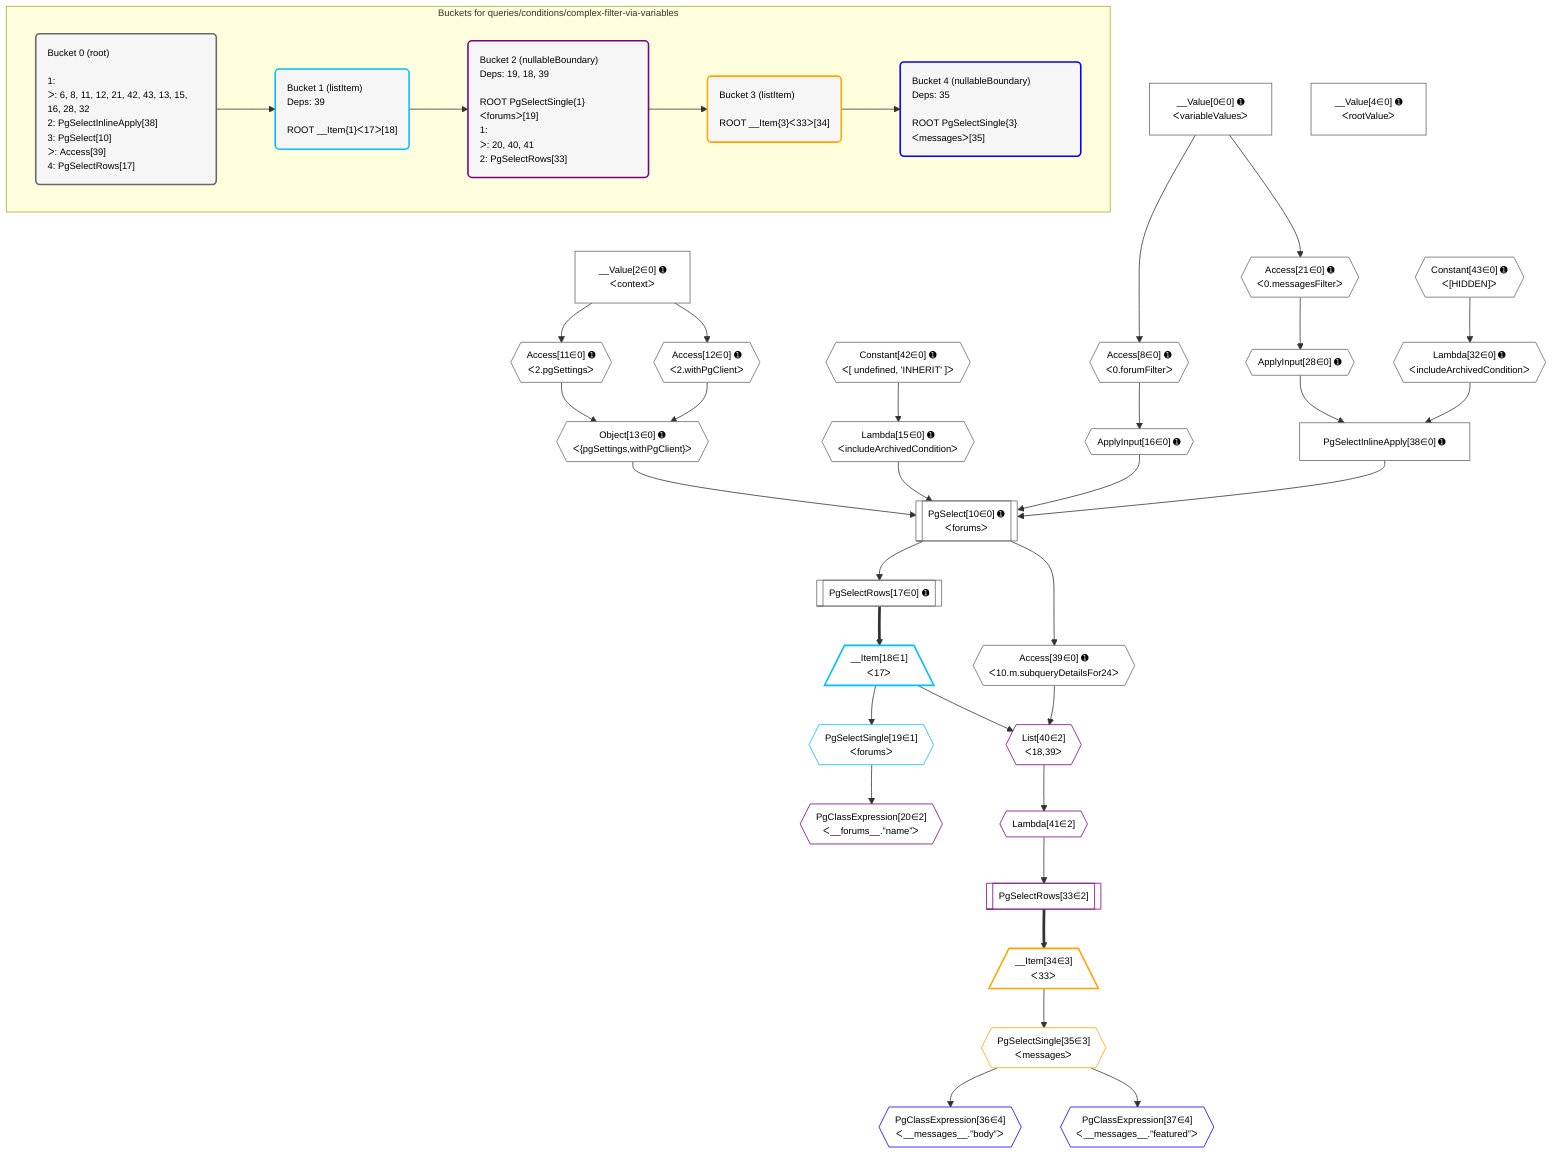 %%{init: {'themeVariables': { 'fontSize': '12px'}}}%%
graph TD
    classDef path fill:#eee,stroke:#000,color:#000
    classDef plan fill:#fff,stroke-width:1px,color:#000
    classDef itemplan fill:#fff,stroke-width:2px,color:#000
    classDef unbatchedplan fill:#dff,stroke-width:1px,color:#000
    classDef sideeffectplan fill:#fcc,stroke-width:2px,color:#000
    classDef bucket fill:#f6f6f6,color:#000,stroke-width:2px,text-align:left


    %% plan dependencies
    PgSelect10[["PgSelect[10∈0] ➊<br />ᐸforumsᐳ"]]:::plan
    Object13{{"Object[13∈0] ➊<br />ᐸ{pgSettings,withPgClient}ᐳ"}}:::plan
    Lambda15{{"Lambda[15∈0] ➊<br />ᐸincludeArchivedConditionᐳ"}}:::plan
    ApplyInput16{{"ApplyInput[16∈0] ➊"}}:::plan
    PgSelectInlineApply38["PgSelectInlineApply[38∈0] ➊"]:::plan
    Object13 & Lambda15 & ApplyInput16 & PgSelectInlineApply38 --> PgSelect10
    ApplyInput28{{"ApplyInput[28∈0] ➊"}}:::plan
    Lambda32{{"Lambda[32∈0] ➊<br />ᐸincludeArchivedConditionᐳ"}}:::plan
    ApplyInput28 & Lambda32 --> PgSelectInlineApply38
    Access11{{"Access[11∈0] ➊<br />ᐸ2.pgSettingsᐳ"}}:::plan
    Access12{{"Access[12∈0] ➊<br />ᐸ2.withPgClientᐳ"}}:::plan
    Access11 & Access12 --> Object13
    Access8{{"Access[8∈0] ➊<br />ᐸ0.forumFilterᐳ"}}:::plan
    __Value0["__Value[0∈0] ➊<br />ᐸvariableValuesᐳ"]:::plan
    __Value0 --> Access8
    __Value2["__Value[2∈0] ➊<br />ᐸcontextᐳ"]:::plan
    __Value2 --> Access11
    __Value2 --> Access12
    Constant42{{"Constant[42∈0] ➊<br />ᐸ[ undefined, 'INHERIT' ]ᐳ"}}:::plan
    Constant42 --> Lambda15
    Access8 --> ApplyInput16
    PgSelectRows17[["PgSelectRows[17∈0] ➊"]]:::plan
    PgSelect10 --> PgSelectRows17
    Access21{{"Access[21∈0] ➊<br />ᐸ0.messagesFilterᐳ"}}:::plan
    __Value0 --> Access21
    Access21 --> ApplyInput28
    Constant43{{"Constant[43∈0] ➊<br />ᐸ[HIDDEN]ᐳ"}}:::plan
    Constant43 --> Lambda32
    Access39{{"Access[39∈0] ➊<br />ᐸ10.m.subqueryDetailsFor24ᐳ"}}:::plan
    PgSelect10 --> Access39
    __Value4["__Value[4∈0] ➊<br />ᐸrootValueᐳ"]:::plan
    __Item18[/"__Item[18∈1]<br />ᐸ17ᐳ"\]:::itemplan
    PgSelectRows17 ==> __Item18
    PgSelectSingle19{{"PgSelectSingle[19∈1]<br />ᐸforumsᐳ"}}:::plan
    __Item18 --> PgSelectSingle19
    List40{{"List[40∈2]<br />ᐸ18,39ᐳ"}}:::plan
    __Item18 & Access39 --> List40
    PgClassExpression20{{"PgClassExpression[20∈2]<br />ᐸ__forums__.”name”ᐳ"}}:::plan
    PgSelectSingle19 --> PgClassExpression20
    PgSelectRows33[["PgSelectRows[33∈2]"]]:::plan
    Lambda41{{"Lambda[41∈2]"}}:::plan
    Lambda41 --> PgSelectRows33
    List40 --> Lambda41
    __Item34[/"__Item[34∈3]<br />ᐸ33ᐳ"\]:::itemplan
    PgSelectRows33 ==> __Item34
    PgSelectSingle35{{"PgSelectSingle[35∈3]<br />ᐸmessagesᐳ"}}:::plan
    __Item34 --> PgSelectSingle35
    PgClassExpression36{{"PgClassExpression[36∈4]<br />ᐸ__messages__.”body”ᐳ"}}:::plan
    PgSelectSingle35 --> PgClassExpression36
    PgClassExpression37{{"PgClassExpression[37∈4]<br />ᐸ__messages__.”featured”ᐳ"}}:::plan
    PgSelectSingle35 --> PgClassExpression37

    %% define steps

    subgraph "Buckets for queries/conditions/complex-filter-via-variables"
    Bucket0("Bucket 0 (root)<br /><br />1: <br />ᐳ: 6, 8, 11, 12, 21, 42, 43, 13, 15, 16, 28, 32<br />2: PgSelectInlineApply[38]<br />3: PgSelect[10]<br />ᐳ: Access[39]<br />4: PgSelectRows[17]"):::bucket
    classDef bucket0 stroke:#696969
    class Bucket0,__Value0,__Value2,__Value4,Access8,PgSelect10,Access11,Access12,Object13,Lambda15,ApplyInput16,PgSelectRows17,Access21,ApplyInput28,Lambda32,PgSelectInlineApply38,Access39,Constant42,Constant43 bucket0
    Bucket1("Bucket 1 (listItem)<br />Deps: 39<br /><br />ROOT __Item{1}ᐸ17ᐳ[18]"):::bucket
    classDef bucket1 stroke:#00bfff
    class Bucket1,__Item18,PgSelectSingle19 bucket1
    Bucket2("Bucket 2 (nullableBoundary)<br />Deps: 19, 18, 39<br /><br />ROOT PgSelectSingle{1}ᐸforumsᐳ[19]<br />1: <br />ᐳ: 20, 40, 41<br />2: PgSelectRows[33]"):::bucket
    classDef bucket2 stroke:#7f007f
    class Bucket2,PgClassExpression20,PgSelectRows33,List40,Lambda41 bucket2
    Bucket3("Bucket 3 (listItem)<br /><br />ROOT __Item{3}ᐸ33ᐳ[34]"):::bucket
    classDef bucket3 stroke:#ffa500
    class Bucket3,__Item34,PgSelectSingle35 bucket3
    Bucket4("Bucket 4 (nullableBoundary)<br />Deps: 35<br /><br />ROOT PgSelectSingle{3}ᐸmessagesᐳ[35]"):::bucket
    classDef bucket4 stroke:#0000ff
    class Bucket4,PgClassExpression36,PgClassExpression37 bucket4
    Bucket0 --> Bucket1
    Bucket1 --> Bucket2
    Bucket2 --> Bucket3
    Bucket3 --> Bucket4
    end